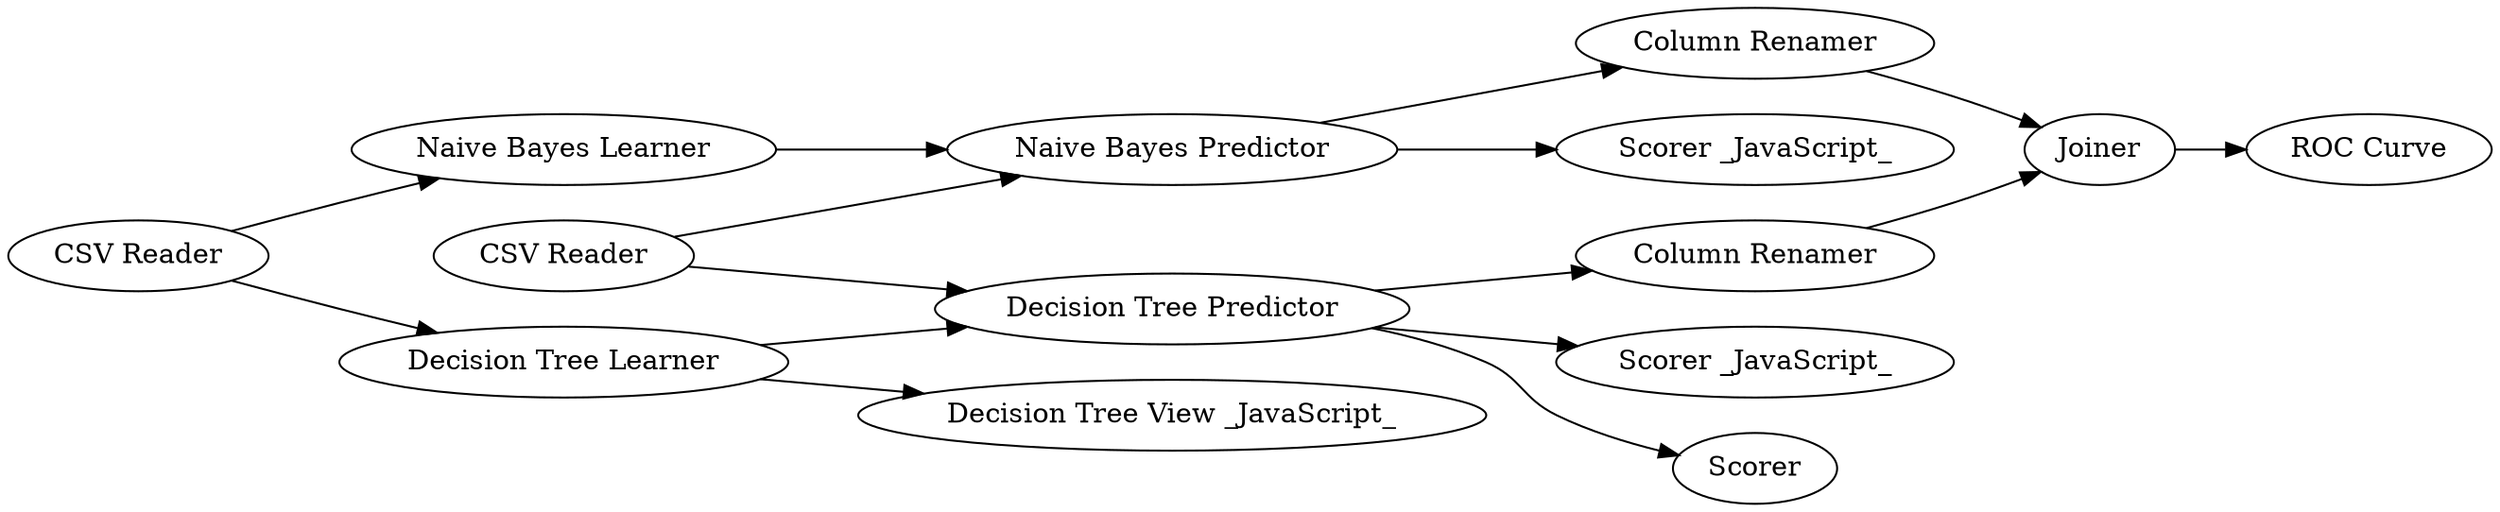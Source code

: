digraph {
	29 -> 34
	16 -> 35
	16 -> 30
	29 -> 31
	32 -> 16
	34 -> 33
	35 -> 33
	19 -> 20
	20 -> 16
	19 -> 28
	16 -> 37
	32 -> 29
	33 -> 36
	20 -> 27
	28 -> 29
	16 [label="Decision Tree Predictor"]
	27 [label="Decision Tree View _JavaScript_"]
	20 [label="Decision Tree Learner"]
	35 [label="Column Renamer"]
	34 [label="Column Renamer"]
	29 [label="Naive Bayes Predictor"]
	28 [label="Naive Bayes Learner"]
	31 [label="Scorer _JavaScript_"]
	36 [label="ROC Curve"]
	37 [label=Scorer]
	32 [label="CSV Reader"]
	33 [label=Joiner]
	30 [label="Scorer _JavaScript_"]
	19 [label="CSV Reader"]
	rankdir=LR
}
